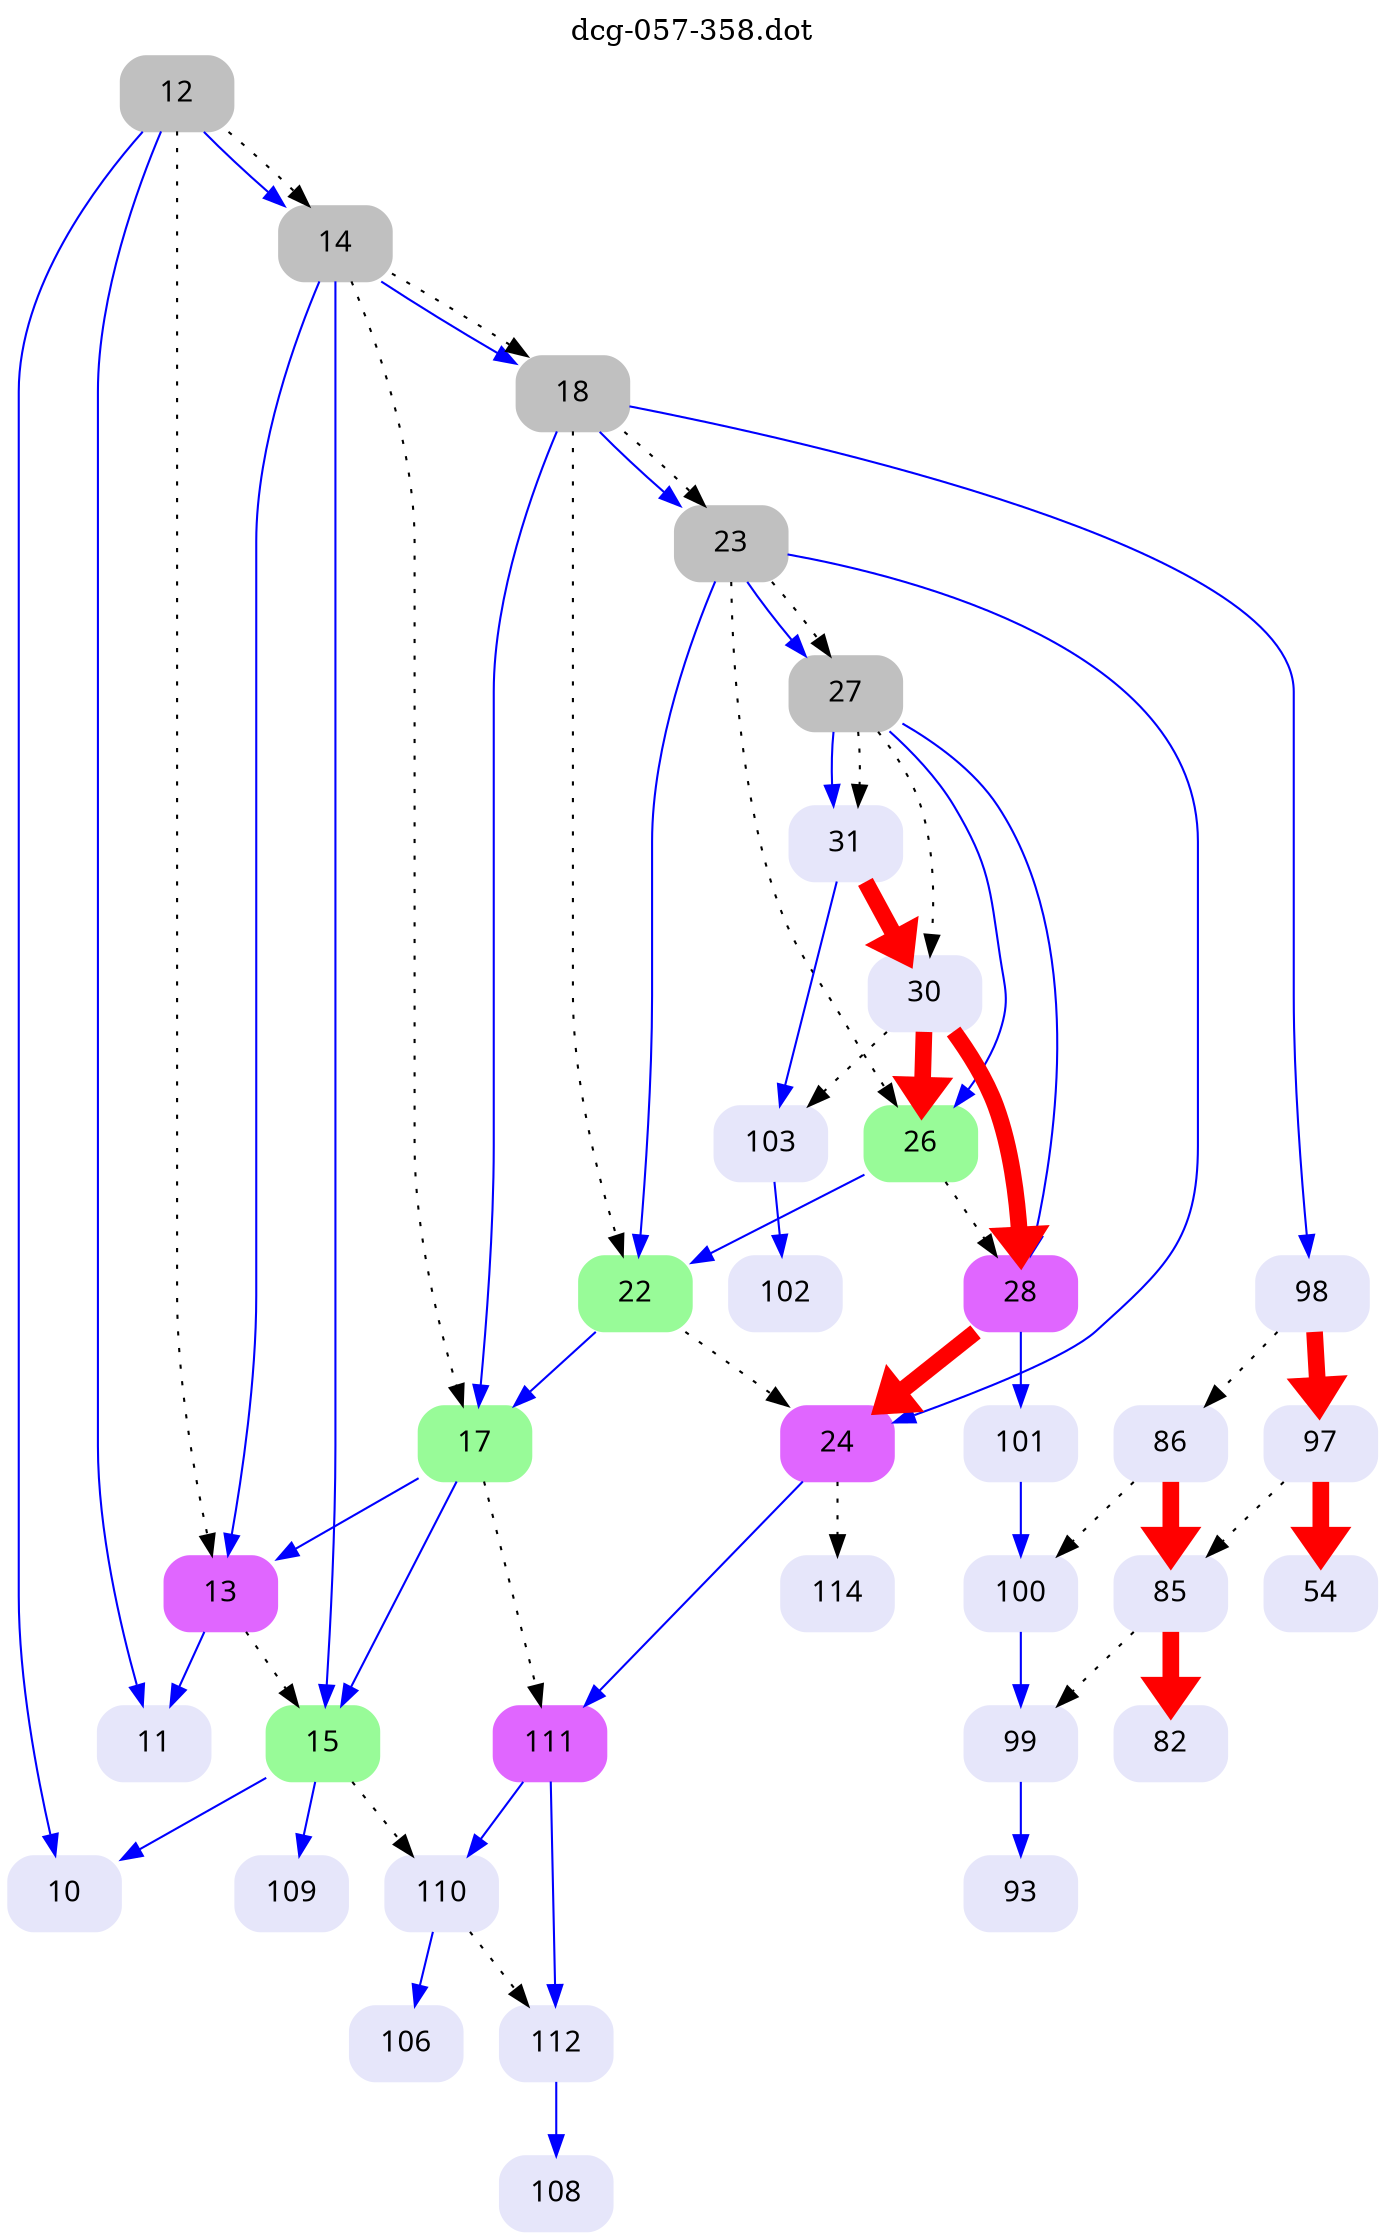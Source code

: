 digraph dcg_57 {
  labelloc="t";
  label="dcg-057-358.dot";
  node [fontname="sans-serif"];
  node [shape=box style="rounded,filled"];
  n12 [label="12" color=grey];
  n12 -> n11 [color=blue penwidth=1];
  n12 -> n10 [color=blue penwidth=1];
  n12 -> n14 [color=blue penwidth=1];
  n12 -> n13 [style=dotted,label=""];
  n12 -> n14 [style=dotted,label=""];
  n14 [label="14" color=grey];
  n14 -> n13 [color=blue penwidth=1];
  n14 -> n15 [color=blue penwidth=1];
  n14 -> n18 [color=blue penwidth=1];
  n14 -> n17 [style=dotted,label=""];
  n14 -> n18 [style=dotted,label=""];
  n18 [label="18" color=grey];
  n18 -> n17 [color=blue penwidth=1];
  n18 -> n98 [color=blue penwidth=1];
  n18 -> n23 [color=blue penwidth=1];
  n18 -> n22 [style=dotted,label=""];
  n18 -> n23 [style=dotted,label=""];
  n23 [label="23" color=grey];
  n23 -> n22 [color=blue penwidth=1];
  n23 -> n24 [color=blue penwidth=1];
  n23 -> n27 [color=blue penwidth=1];
  n23 -> n26 [style=dotted,label=""];
  n23 -> n27 [style=dotted,label=""];
  n27 [label="27" color=grey];
  n27 -> n26 [color=blue penwidth=1];
  n27 -> n28 [color=blue penwidth=1];
  n27 -> n31 [color=blue penwidth=1];
  n27 -> n30 [style=dotted,label=""];
  n27 -> n31 [style=dotted,label=""];
  n31 [label="31" color=lavender];
  n31 -> n30 [color=red penwidth=8];
  n31 -> n103 [color=blue penwidth=1];
  n103 [label="103" color=lavender];
  n103 -> n102 [color=blue penwidth=1];
  n102 [label="102" color=lavender];
  n30 [label="30" color=lavender];
  n30 -> n26 [color=red penwidth=8];
  n30 -> n28 [color=red penwidth=8];
  n30 -> n103 [style=dotted,label=""];
  n28 [label="28" color=mediumorchid1];
  n28 -> n24 [color=red penwidth=8];
  n28 -> n101 [color=blue penwidth=1];
  n101 [label="101" color=lavender];
  n101 -> n100 [color=blue penwidth=1];
  n100 [label="100" color=lavender];
  n100 -> n99 [color=blue penwidth=1];
  n99 [label="99" color=lavender];
  n99 -> n93 [color=blue penwidth=1];
  n93 [label="93" color=lavender];
  n24 [label="24" color=mediumorchid1];
  n24 -> n111 [color=blue penwidth=1];
  n24 -> n114 [style=dotted,label=""];
  n111 [label="111" color=mediumorchid1];
  n111 -> n110 [color=blue penwidth=1];
  n111 -> n112 [color=blue penwidth=1];
  n112 [label="112" color=lavender];
  n112 -> n108 [color=blue penwidth=1];
  n108 [label="108" color=lavender];
  n110 [label="110" color=lavender];
  n110 -> n106 [color=blue penwidth=1];
  n110 -> n112 [style=dotted,label=""];
  n106 [label="106" color=lavender];
  n114 [label="114" color=lavender];
  n26 [label="26" color=palegreen];
  n26 -> n22 [color=blue penwidth=1];
  n26 -> n28 [style=dotted,label=""];
  n22 [label="22" color=palegreen];
  n22 -> n17 [color=blue penwidth=1];
  n22 -> n24 [style=dotted,label=""];
  n17 [label="17" color=palegreen];
  n17 -> n13 [color=blue penwidth=1];
  n17 -> n15 [color=blue penwidth=1];
  n17 -> n111 [style=dotted,label=""];
  n15 [label="15" color=palegreen];
  n15 -> n10 [color=blue penwidth=1];
  n15 -> n109 [color=blue penwidth=1];
  n15 -> n110 [style=dotted,label=""];
  n109 [label="109" color=lavender];
  n10 [label="10" color=lavender];
  n13 [label="13" color=mediumorchid1];
  n13 -> n11 [color=blue penwidth=1];
  n13 -> n15 [style=dotted,label=""];
  n11 [label="11" color=lavender];
  n98 [label="98" color=lavender];
  n98 -> n97 [color=red penwidth=8];
  n98 -> n86 [style=dotted,label=""];
  n97 [label="97" color=lavender];
  n97 -> n54 [color=red penwidth=8];
  n97 -> n85 [style=dotted,label=""];
  n54 [label="54" color=lavender];
  n85 [label="85" color=lavender];
  n85 -> n82 [color=red penwidth=8];
  n85 -> n99 [style=dotted,label=""];
  n82 [label="82" color=lavender];
  n86 [label="86" color=lavender];
  n86 -> n85 [color=red penwidth=8];
  n86 -> n100 [style=dotted,label=""];
}
